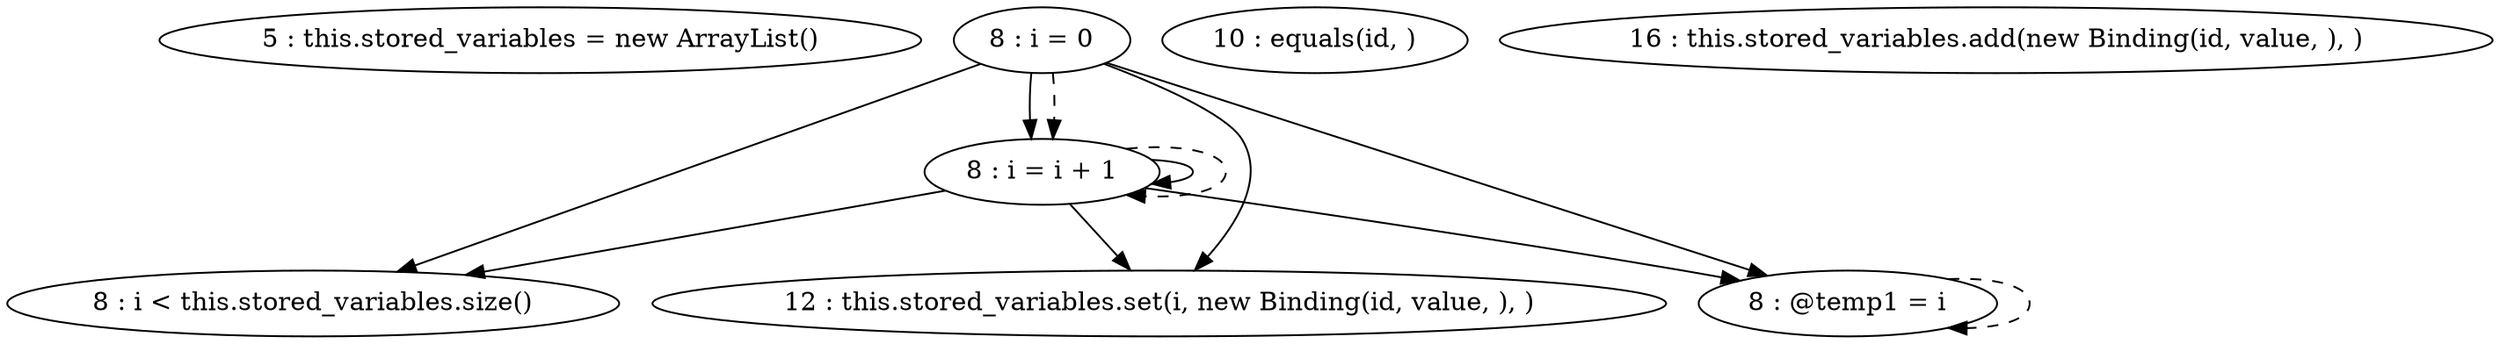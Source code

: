 digraph G {
"5 : this.stored_variables = new ArrayList()"
"8 : i = 0"
"8 : i = 0" -> "8 : i < this.stored_variables.size()"
"8 : i = 0" -> "8 : i = i + 1"
"8 : i = 0" -> "12 : this.stored_variables.set(i, new Binding(id, value, ), )"
"8 : i = 0" -> "8 : @temp1 = i"
"8 : i = 0" -> "8 : i = i + 1" [style=dashed]
"8 : i < this.stored_variables.size()"
"10 : equals(id, )"
"16 : this.stored_variables.add(new Binding(id, value, ), )"
"12 : this.stored_variables.set(i, new Binding(id, value, ), )"
"8 : @temp1 = i"
"8 : @temp1 = i" -> "8 : @temp1 = i" [style=dashed]
"8 : i = i + 1"
"8 : i = i + 1" -> "8 : i < this.stored_variables.size()"
"8 : i = i + 1" -> "8 : i = i + 1"
"8 : i = i + 1" -> "12 : this.stored_variables.set(i, new Binding(id, value, ), )"
"8 : i = i + 1" -> "8 : @temp1 = i"
"8 : i = i + 1" -> "8 : i = i + 1" [style=dashed]
}